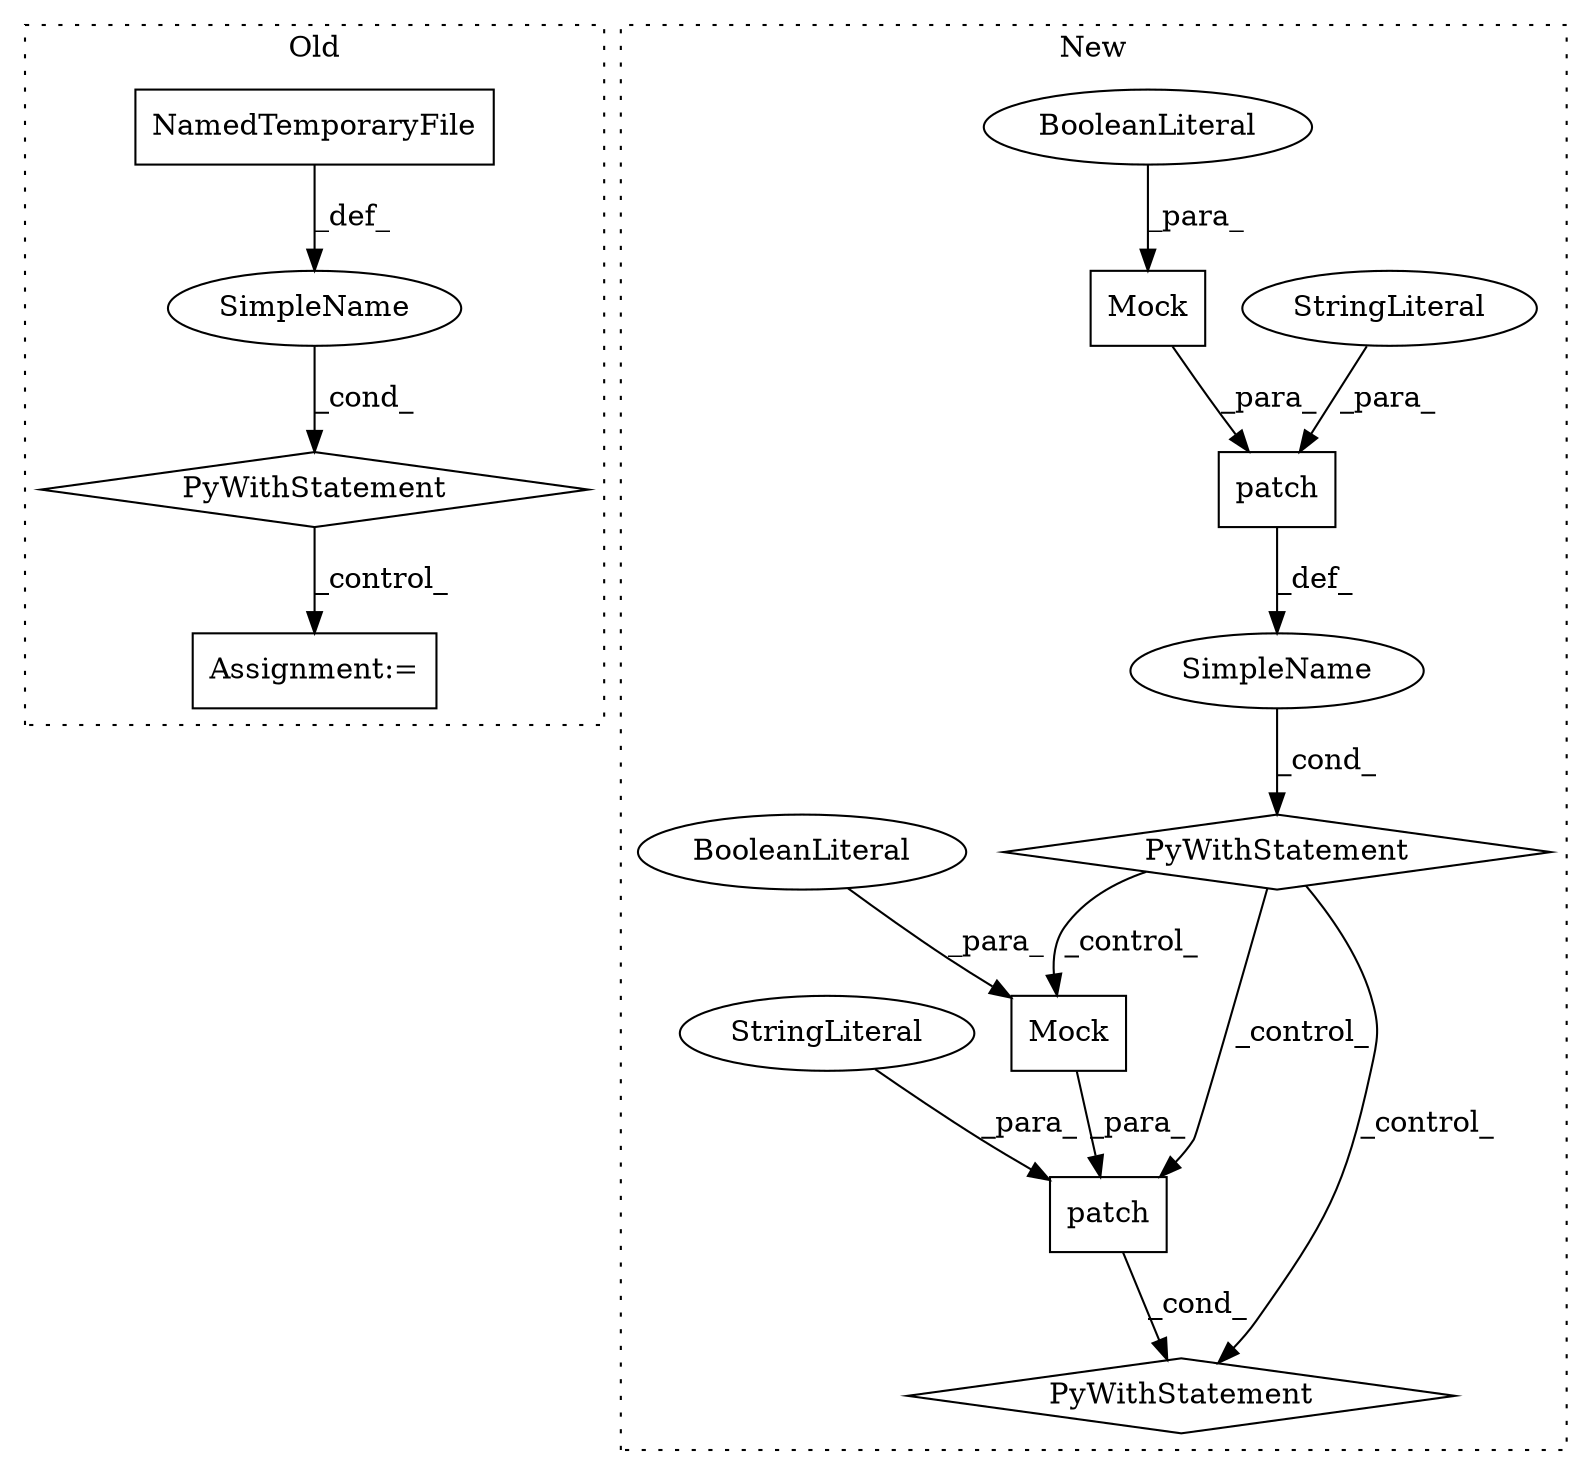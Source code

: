 digraph G {
subgraph cluster0 {
1 [label="NamedTemporaryFile" a="32" s="3235" l="20" shape="box"];
5 [label="Assignment:=" a="7" s="3296" l="2" shape="box"];
13 [label="SimpleName" a="42" s="" l="" shape="ellipse"];
14 [label="PyWithStatement" a="104" s="3216,3255" l="10,2" shape="diamond"];
label = "Old";
style="dotted";
}
subgraph cluster1 {
2 [label="patch" a="32" s="3563,3596" l="6,1" shape="box"];
3 [label="Mock" a="32" s="3586,3595" l="5,1" shape="box"];
4 [label="StringLiteral" a="45" s="3569" l="16" shape="ellipse"];
6 [label="BooleanLiteral" a="9" s="3591" l="4" shape="ellipse"];
7 [label="Mock" a="32" s="3635,3644" l="5,1" shape="box"];
8 [label="SimpleName" a="42" s="" l="" shape="ellipse"];
9 [label="patch" a="32" s="3617,3645" l="6,1" shape="box"];
10 [label="BooleanLiteral" a="9" s="3640" l="4" shape="ellipse"];
11 [label="PyWithStatement" a="104" s="3607,3646" l="10,2" shape="diamond"];
12 [label="StringLiteral" a="45" s="3623" l="11" shape="ellipse"];
15 [label="PyWithStatement" a="104" s="3553,3597" l="10,2" shape="diamond"];
label = "New";
style="dotted";
}
1 -> 13 [label="_def_"];
2 -> 8 [label="_def_"];
3 -> 2 [label="_para_"];
4 -> 2 [label="_para_"];
6 -> 3 [label="_para_"];
7 -> 9 [label="_para_"];
8 -> 15 [label="_cond_"];
9 -> 11 [label="_cond_"];
10 -> 7 [label="_para_"];
12 -> 9 [label="_para_"];
13 -> 14 [label="_cond_"];
14 -> 5 [label="_control_"];
15 -> 7 [label="_control_"];
15 -> 11 [label="_control_"];
15 -> 9 [label="_control_"];
}